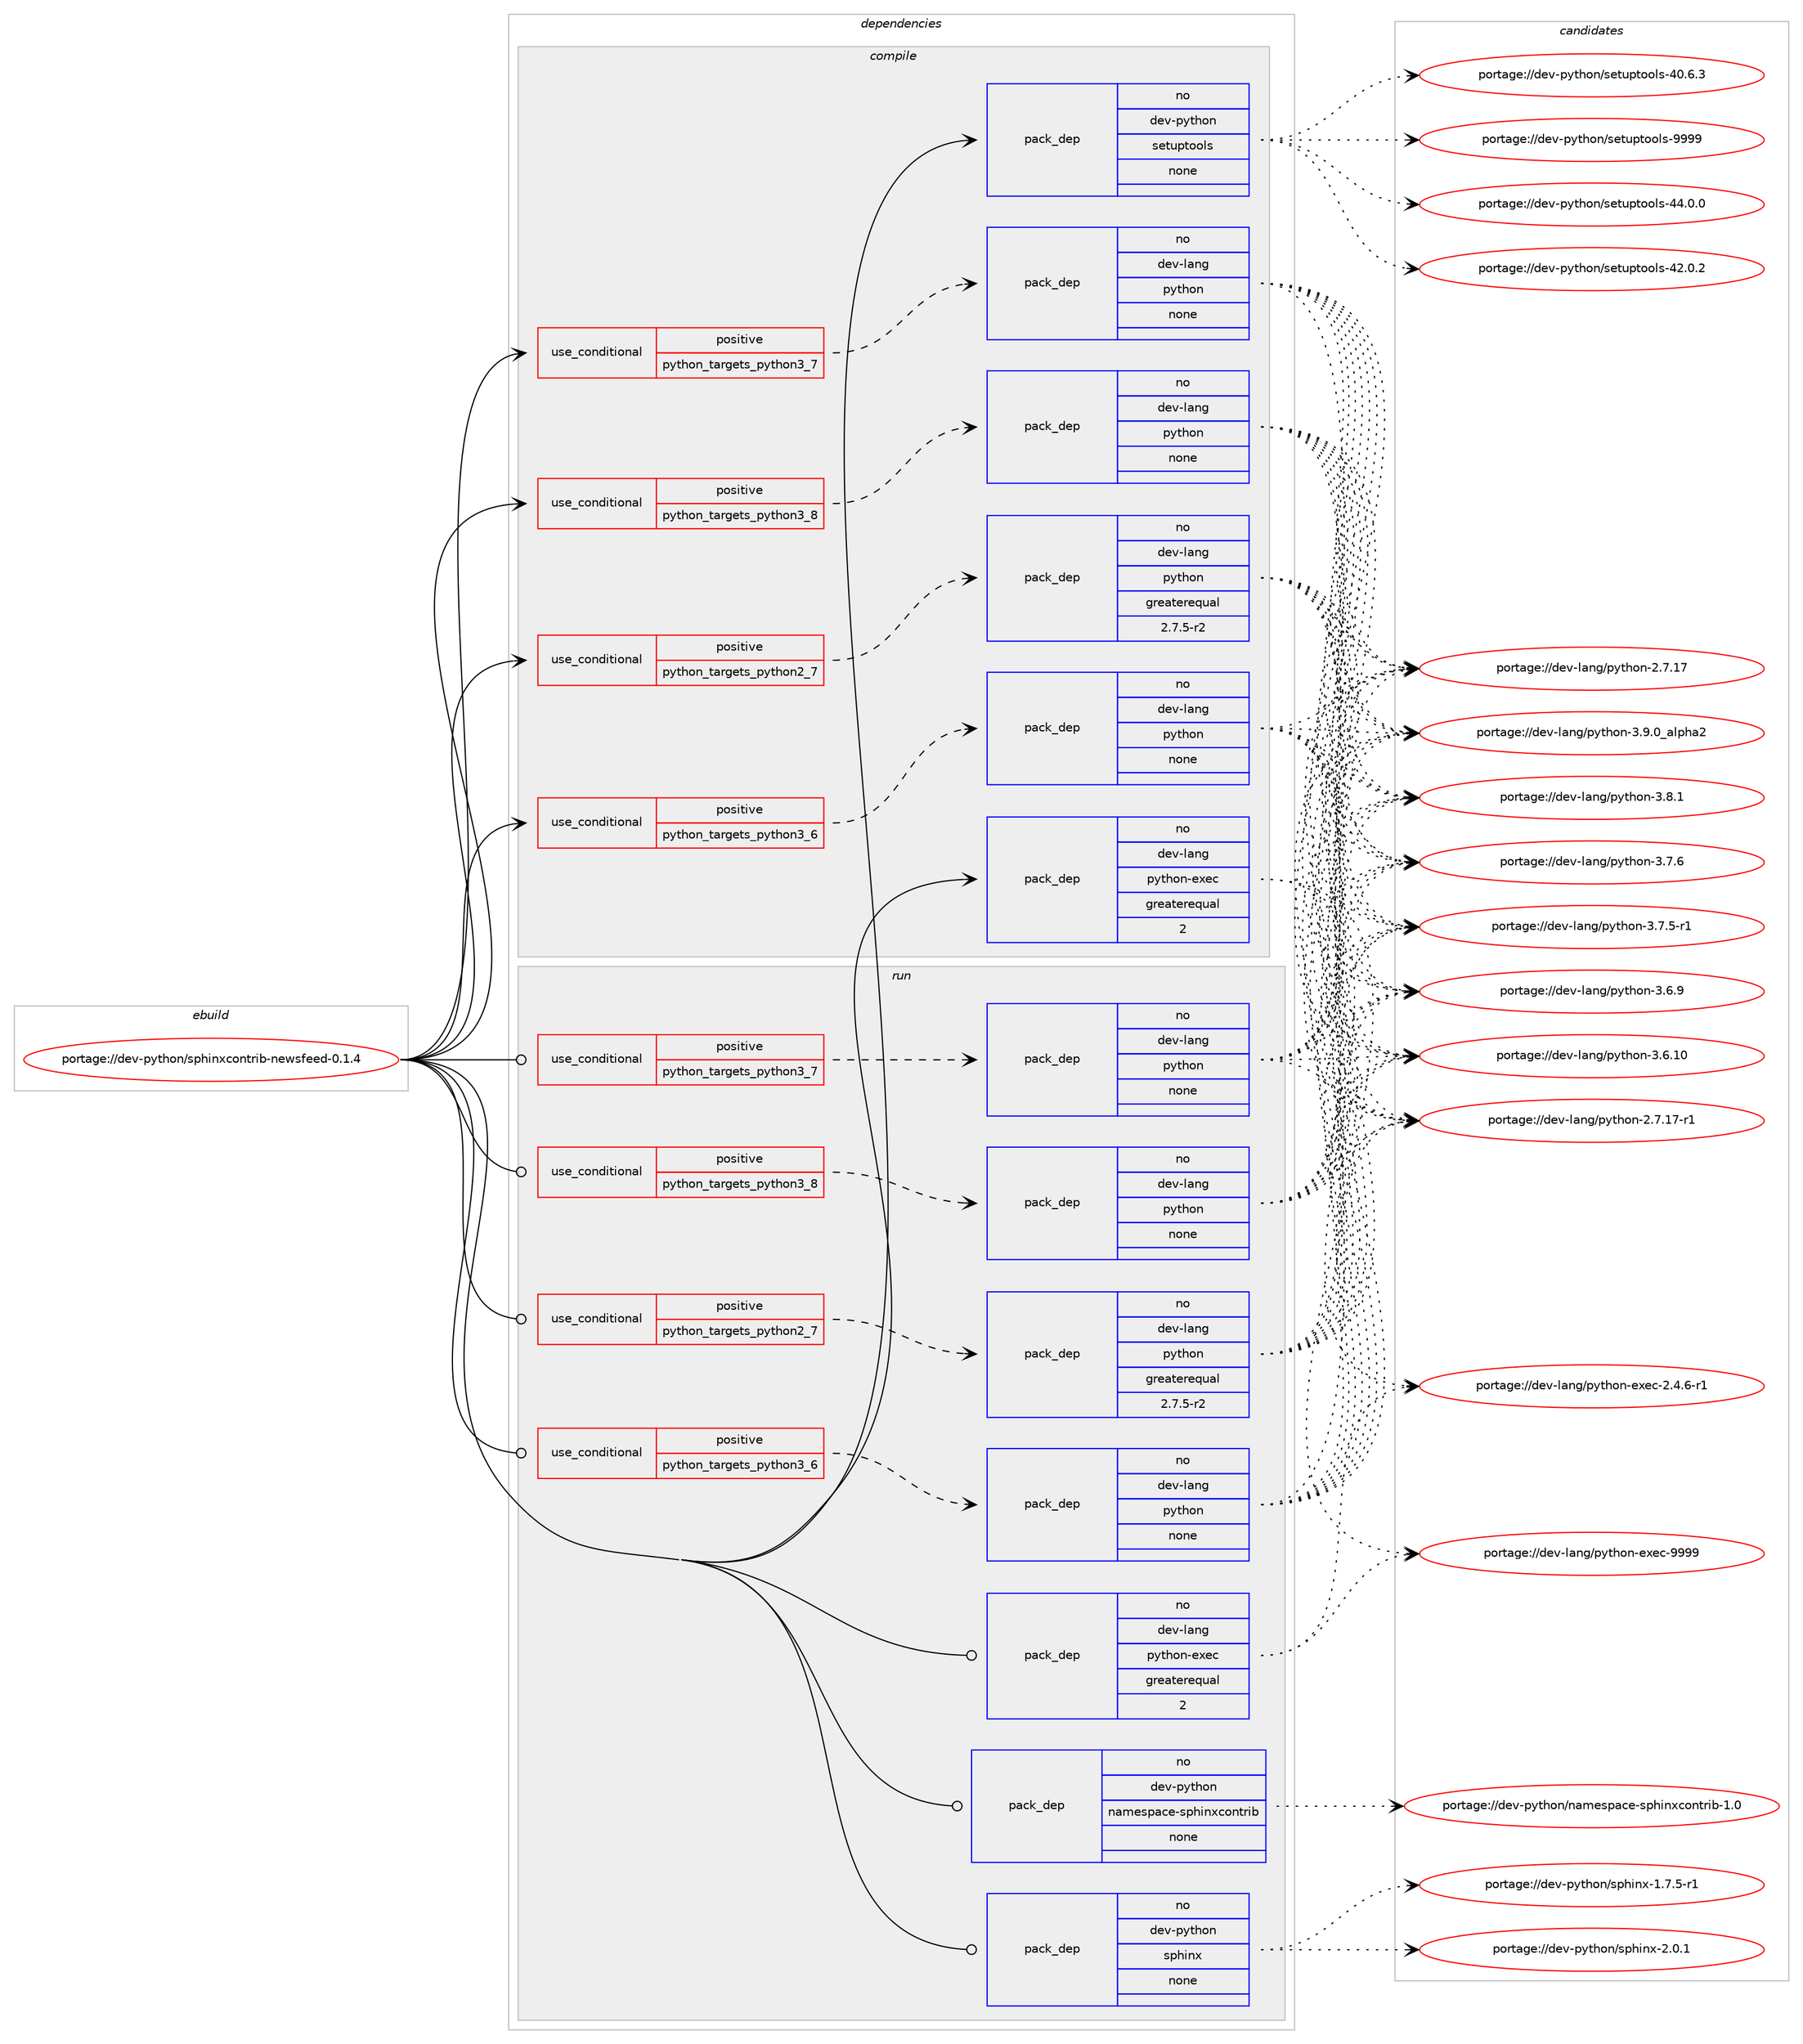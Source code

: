 digraph prolog {

# *************
# Graph options
# *************

newrank=true;
concentrate=true;
compound=true;
graph [rankdir=LR,fontname=Helvetica,fontsize=10,ranksep=1.5];#, ranksep=2.5, nodesep=0.2];
edge  [arrowhead=vee];
node  [fontname=Helvetica,fontsize=10];

# **********
# The ebuild
# **********

subgraph cluster_leftcol {
color=gray;
rank=same;
label=<<i>ebuild</i>>;
id [label="portage://dev-python/sphinxcontrib-newsfeed-0.1.4", color=red, width=4, href="../dev-python/sphinxcontrib-newsfeed-0.1.4.svg"];
}

# ****************
# The dependencies
# ****************

subgraph cluster_midcol {
color=gray;
label=<<i>dependencies</i>>;
subgraph cluster_compile {
fillcolor="#eeeeee";
style=filled;
label=<<i>compile</i>>;
subgraph cond105543 {
dependency424489 [label=<<TABLE BORDER="0" CELLBORDER="1" CELLSPACING="0" CELLPADDING="4"><TR><TD ROWSPAN="3" CELLPADDING="10">use_conditional</TD></TR><TR><TD>positive</TD></TR><TR><TD>python_targets_python2_7</TD></TR></TABLE>>, shape=none, color=red];
subgraph pack314048 {
dependency424490 [label=<<TABLE BORDER="0" CELLBORDER="1" CELLSPACING="0" CELLPADDING="4" WIDTH="220"><TR><TD ROWSPAN="6" CELLPADDING="30">pack_dep</TD></TR><TR><TD WIDTH="110">no</TD></TR><TR><TD>dev-lang</TD></TR><TR><TD>python</TD></TR><TR><TD>greaterequal</TD></TR><TR><TD>2.7.5-r2</TD></TR></TABLE>>, shape=none, color=blue];
}
dependency424489:e -> dependency424490:w [weight=20,style="dashed",arrowhead="vee"];
}
id:e -> dependency424489:w [weight=20,style="solid",arrowhead="vee"];
subgraph cond105544 {
dependency424491 [label=<<TABLE BORDER="0" CELLBORDER="1" CELLSPACING="0" CELLPADDING="4"><TR><TD ROWSPAN="3" CELLPADDING="10">use_conditional</TD></TR><TR><TD>positive</TD></TR><TR><TD>python_targets_python3_6</TD></TR></TABLE>>, shape=none, color=red];
subgraph pack314049 {
dependency424492 [label=<<TABLE BORDER="0" CELLBORDER="1" CELLSPACING="0" CELLPADDING="4" WIDTH="220"><TR><TD ROWSPAN="6" CELLPADDING="30">pack_dep</TD></TR><TR><TD WIDTH="110">no</TD></TR><TR><TD>dev-lang</TD></TR><TR><TD>python</TD></TR><TR><TD>none</TD></TR><TR><TD></TD></TR></TABLE>>, shape=none, color=blue];
}
dependency424491:e -> dependency424492:w [weight=20,style="dashed",arrowhead="vee"];
}
id:e -> dependency424491:w [weight=20,style="solid",arrowhead="vee"];
subgraph cond105545 {
dependency424493 [label=<<TABLE BORDER="0" CELLBORDER="1" CELLSPACING="0" CELLPADDING="4"><TR><TD ROWSPAN="3" CELLPADDING="10">use_conditional</TD></TR><TR><TD>positive</TD></TR><TR><TD>python_targets_python3_7</TD></TR></TABLE>>, shape=none, color=red];
subgraph pack314050 {
dependency424494 [label=<<TABLE BORDER="0" CELLBORDER="1" CELLSPACING="0" CELLPADDING="4" WIDTH="220"><TR><TD ROWSPAN="6" CELLPADDING="30">pack_dep</TD></TR><TR><TD WIDTH="110">no</TD></TR><TR><TD>dev-lang</TD></TR><TR><TD>python</TD></TR><TR><TD>none</TD></TR><TR><TD></TD></TR></TABLE>>, shape=none, color=blue];
}
dependency424493:e -> dependency424494:w [weight=20,style="dashed",arrowhead="vee"];
}
id:e -> dependency424493:w [weight=20,style="solid",arrowhead="vee"];
subgraph cond105546 {
dependency424495 [label=<<TABLE BORDER="0" CELLBORDER="1" CELLSPACING="0" CELLPADDING="4"><TR><TD ROWSPAN="3" CELLPADDING="10">use_conditional</TD></TR><TR><TD>positive</TD></TR><TR><TD>python_targets_python3_8</TD></TR></TABLE>>, shape=none, color=red];
subgraph pack314051 {
dependency424496 [label=<<TABLE BORDER="0" CELLBORDER="1" CELLSPACING="0" CELLPADDING="4" WIDTH="220"><TR><TD ROWSPAN="6" CELLPADDING="30">pack_dep</TD></TR><TR><TD WIDTH="110">no</TD></TR><TR><TD>dev-lang</TD></TR><TR><TD>python</TD></TR><TR><TD>none</TD></TR><TR><TD></TD></TR></TABLE>>, shape=none, color=blue];
}
dependency424495:e -> dependency424496:w [weight=20,style="dashed",arrowhead="vee"];
}
id:e -> dependency424495:w [weight=20,style="solid",arrowhead="vee"];
subgraph pack314052 {
dependency424497 [label=<<TABLE BORDER="0" CELLBORDER="1" CELLSPACING="0" CELLPADDING="4" WIDTH="220"><TR><TD ROWSPAN="6" CELLPADDING="30">pack_dep</TD></TR><TR><TD WIDTH="110">no</TD></TR><TR><TD>dev-lang</TD></TR><TR><TD>python-exec</TD></TR><TR><TD>greaterequal</TD></TR><TR><TD>2</TD></TR></TABLE>>, shape=none, color=blue];
}
id:e -> dependency424497:w [weight=20,style="solid",arrowhead="vee"];
subgraph pack314053 {
dependency424498 [label=<<TABLE BORDER="0" CELLBORDER="1" CELLSPACING="0" CELLPADDING="4" WIDTH="220"><TR><TD ROWSPAN="6" CELLPADDING="30">pack_dep</TD></TR><TR><TD WIDTH="110">no</TD></TR><TR><TD>dev-python</TD></TR><TR><TD>setuptools</TD></TR><TR><TD>none</TD></TR><TR><TD></TD></TR></TABLE>>, shape=none, color=blue];
}
id:e -> dependency424498:w [weight=20,style="solid",arrowhead="vee"];
}
subgraph cluster_compileandrun {
fillcolor="#eeeeee";
style=filled;
label=<<i>compile and run</i>>;
}
subgraph cluster_run {
fillcolor="#eeeeee";
style=filled;
label=<<i>run</i>>;
subgraph cond105547 {
dependency424499 [label=<<TABLE BORDER="0" CELLBORDER="1" CELLSPACING="0" CELLPADDING="4"><TR><TD ROWSPAN="3" CELLPADDING="10">use_conditional</TD></TR><TR><TD>positive</TD></TR><TR><TD>python_targets_python2_7</TD></TR></TABLE>>, shape=none, color=red];
subgraph pack314054 {
dependency424500 [label=<<TABLE BORDER="0" CELLBORDER="1" CELLSPACING="0" CELLPADDING="4" WIDTH="220"><TR><TD ROWSPAN="6" CELLPADDING="30">pack_dep</TD></TR><TR><TD WIDTH="110">no</TD></TR><TR><TD>dev-lang</TD></TR><TR><TD>python</TD></TR><TR><TD>greaterequal</TD></TR><TR><TD>2.7.5-r2</TD></TR></TABLE>>, shape=none, color=blue];
}
dependency424499:e -> dependency424500:w [weight=20,style="dashed",arrowhead="vee"];
}
id:e -> dependency424499:w [weight=20,style="solid",arrowhead="odot"];
subgraph cond105548 {
dependency424501 [label=<<TABLE BORDER="0" CELLBORDER="1" CELLSPACING="0" CELLPADDING="4"><TR><TD ROWSPAN="3" CELLPADDING="10">use_conditional</TD></TR><TR><TD>positive</TD></TR><TR><TD>python_targets_python3_6</TD></TR></TABLE>>, shape=none, color=red];
subgraph pack314055 {
dependency424502 [label=<<TABLE BORDER="0" CELLBORDER="1" CELLSPACING="0" CELLPADDING="4" WIDTH="220"><TR><TD ROWSPAN="6" CELLPADDING="30">pack_dep</TD></TR><TR><TD WIDTH="110">no</TD></TR><TR><TD>dev-lang</TD></TR><TR><TD>python</TD></TR><TR><TD>none</TD></TR><TR><TD></TD></TR></TABLE>>, shape=none, color=blue];
}
dependency424501:e -> dependency424502:w [weight=20,style="dashed",arrowhead="vee"];
}
id:e -> dependency424501:w [weight=20,style="solid",arrowhead="odot"];
subgraph cond105549 {
dependency424503 [label=<<TABLE BORDER="0" CELLBORDER="1" CELLSPACING="0" CELLPADDING="4"><TR><TD ROWSPAN="3" CELLPADDING="10">use_conditional</TD></TR><TR><TD>positive</TD></TR><TR><TD>python_targets_python3_7</TD></TR></TABLE>>, shape=none, color=red];
subgraph pack314056 {
dependency424504 [label=<<TABLE BORDER="0" CELLBORDER="1" CELLSPACING="0" CELLPADDING="4" WIDTH="220"><TR><TD ROWSPAN="6" CELLPADDING="30">pack_dep</TD></TR><TR><TD WIDTH="110">no</TD></TR><TR><TD>dev-lang</TD></TR><TR><TD>python</TD></TR><TR><TD>none</TD></TR><TR><TD></TD></TR></TABLE>>, shape=none, color=blue];
}
dependency424503:e -> dependency424504:w [weight=20,style="dashed",arrowhead="vee"];
}
id:e -> dependency424503:w [weight=20,style="solid",arrowhead="odot"];
subgraph cond105550 {
dependency424505 [label=<<TABLE BORDER="0" CELLBORDER="1" CELLSPACING="0" CELLPADDING="4"><TR><TD ROWSPAN="3" CELLPADDING="10">use_conditional</TD></TR><TR><TD>positive</TD></TR><TR><TD>python_targets_python3_8</TD></TR></TABLE>>, shape=none, color=red];
subgraph pack314057 {
dependency424506 [label=<<TABLE BORDER="0" CELLBORDER="1" CELLSPACING="0" CELLPADDING="4" WIDTH="220"><TR><TD ROWSPAN="6" CELLPADDING="30">pack_dep</TD></TR><TR><TD WIDTH="110">no</TD></TR><TR><TD>dev-lang</TD></TR><TR><TD>python</TD></TR><TR><TD>none</TD></TR><TR><TD></TD></TR></TABLE>>, shape=none, color=blue];
}
dependency424505:e -> dependency424506:w [weight=20,style="dashed",arrowhead="vee"];
}
id:e -> dependency424505:w [weight=20,style="solid",arrowhead="odot"];
subgraph pack314058 {
dependency424507 [label=<<TABLE BORDER="0" CELLBORDER="1" CELLSPACING="0" CELLPADDING="4" WIDTH="220"><TR><TD ROWSPAN="6" CELLPADDING="30">pack_dep</TD></TR><TR><TD WIDTH="110">no</TD></TR><TR><TD>dev-lang</TD></TR><TR><TD>python-exec</TD></TR><TR><TD>greaterequal</TD></TR><TR><TD>2</TD></TR></TABLE>>, shape=none, color=blue];
}
id:e -> dependency424507:w [weight=20,style="solid",arrowhead="odot"];
subgraph pack314059 {
dependency424508 [label=<<TABLE BORDER="0" CELLBORDER="1" CELLSPACING="0" CELLPADDING="4" WIDTH="220"><TR><TD ROWSPAN="6" CELLPADDING="30">pack_dep</TD></TR><TR><TD WIDTH="110">no</TD></TR><TR><TD>dev-python</TD></TR><TR><TD>namespace-sphinxcontrib</TD></TR><TR><TD>none</TD></TR><TR><TD></TD></TR></TABLE>>, shape=none, color=blue];
}
id:e -> dependency424508:w [weight=20,style="solid",arrowhead="odot"];
subgraph pack314060 {
dependency424509 [label=<<TABLE BORDER="0" CELLBORDER="1" CELLSPACING="0" CELLPADDING="4" WIDTH="220"><TR><TD ROWSPAN="6" CELLPADDING="30">pack_dep</TD></TR><TR><TD WIDTH="110">no</TD></TR><TR><TD>dev-python</TD></TR><TR><TD>sphinx</TD></TR><TR><TD>none</TD></TR><TR><TD></TD></TR></TABLE>>, shape=none, color=blue];
}
id:e -> dependency424509:w [weight=20,style="solid",arrowhead="odot"];
}
}

# **************
# The candidates
# **************

subgraph cluster_choices {
rank=same;
color=gray;
label=<<i>candidates</i>>;

subgraph choice314048 {
color=black;
nodesep=1;
choice10010111845108971101034711212111610411111045514657464895971081121049750 [label="portage://dev-lang/python-3.9.0_alpha2", color=red, width=4,href="../dev-lang/python-3.9.0_alpha2.svg"];
choice100101118451089711010347112121116104111110455146564649 [label="portage://dev-lang/python-3.8.1", color=red, width=4,href="../dev-lang/python-3.8.1.svg"];
choice100101118451089711010347112121116104111110455146554654 [label="portage://dev-lang/python-3.7.6", color=red, width=4,href="../dev-lang/python-3.7.6.svg"];
choice1001011184510897110103471121211161041111104551465546534511449 [label="portage://dev-lang/python-3.7.5-r1", color=red, width=4,href="../dev-lang/python-3.7.5-r1.svg"];
choice100101118451089711010347112121116104111110455146544657 [label="portage://dev-lang/python-3.6.9", color=red, width=4,href="../dev-lang/python-3.6.9.svg"];
choice10010111845108971101034711212111610411111045514654464948 [label="portage://dev-lang/python-3.6.10", color=red, width=4,href="../dev-lang/python-3.6.10.svg"];
choice100101118451089711010347112121116104111110455046554649554511449 [label="portage://dev-lang/python-2.7.17-r1", color=red, width=4,href="../dev-lang/python-2.7.17-r1.svg"];
choice10010111845108971101034711212111610411111045504655464955 [label="portage://dev-lang/python-2.7.17", color=red, width=4,href="../dev-lang/python-2.7.17.svg"];
dependency424490:e -> choice10010111845108971101034711212111610411111045514657464895971081121049750:w [style=dotted,weight="100"];
dependency424490:e -> choice100101118451089711010347112121116104111110455146564649:w [style=dotted,weight="100"];
dependency424490:e -> choice100101118451089711010347112121116104111110455146554654:w [style=dotted,weight="100"];
dependency424490:e -> choice1001011184510897110103471121211161041111104551465546534511449:w [style=dotted,weight="100"];
dependency424490:e -> choice100101118451089711010347112121116104111110455146544657:w [style=dotted,weight="100"];
dependency424490:e -> choice10010111845108971101034711212111610411111045514654464948:w [style=dotted,weight="100"];
dependency424490:e -> choice100101118451089711010347112121116104111110455046554649554511449:w [style=dotted,weight="100"];
dependency424490:e -> choice10010111845108971101034711212111610411111045504655464955:w [style=dotted,weight="100"];
}
subgraph choice314049 {
color=black;
nodesep=1;
choice10010111845108971101034711212111610411111045514657464895971081121049750 [label="portage://dev-lang/python-3.9.0_alpha2", color=red, width=4,href="../dev-lang/python-3.9.0_alpha2.svg"];
choice100101118451089711010347112121116104111110455146564649 [label="portage://dev-lang/python-3.8.1", color=red, width=4,href="../dev-lang/python-3.8.1.svg"];
choice100101118451089711010347112121116104111110455146554654 [label="portage://dev-lang/python-3.7.6", color=red, width=4,href="../dev-lang/python-3.7.6.svg"];
choice1001011184510897110103471121211161041111104551465546534511449 [label="portage://dev-lang/python-3.7.5-r1", color=red, width=4,href="../dev-lang/python-3.7.5-r1.svg"];
choice100101118451089711010347112121116104111110455146544657 [label="portage://dev-lang/python-3.6.9", color=red, width=4,href="../dev-lang/python-3.6.9.svg"];
choice10010111845108971101034711212111610411111045514654464948 [label="portage://dev-lang/python-3.6.10", color=red, width=4,href="../dev-lang/python-3.6.10.svg"];
choice100101118451089711010347112121116104111110455046554649554511449 [label="portage://dev-lang/python-2.7.17-r1", color=red, width=4,href="../dev-lang/python-2.7.17-r1.svg"];
choice10010111845108971101034711212111610411111045504655464955 [label="portage://dev-lang/python-2.7.17", color=red, width=4,href="../dev-lang/python-2.7.17.svg"];
dependency424492:e -> choice10010111845108971101034711212111610411111045514657464895971081121049750:w [style=dotted,weight="100"];
dependency424492:e -> choice100101118451089711010347112121116104111110455146564649:w [style=dotted,weight="100"];
dependency424492:e -> choice100101118451089711010347112121116104111110455146554654:w [style=dotted,weight="100"];
dependency424492:e -> choice1001011184510897110103471121211161041111104551465546534511449:w [style=dotted,weight="100"];
dependency424492:e -> choice100101118451089711010347112121116104111110455146544657:w [style=dotted,weight="100"];
dependency424492:e -> choice10010111845108971101034711212111610411111045514654464948:w [style=dotted,weight="100"];
dependency424492:e -> choice100101118451089711010347112121116104111110455046554649554511449:w [style=dotted,weight="100"];
dependency424492:e -> choice10010111845108971101034711212111610411111045504655464955:w [style=dotted,weight="100"];
}
subgraph choice314050 {
color=black;
nodesep=1;
choice10010111845108971101034711212111610411111045514657464895971081121049750 [label="portage://dev-lang/python-3.9.0_alpha2", color=red, width=4,href="../dev-lang/python-3.9.0_alpha2.svg"];
choice100101118451089711010347112121116104111110455146564649 [label="portage://dev-lang/python-3.8.1", color=red, width=4,href="../dev-lang/python-3.8.1.svg"];
choice100101118451089711010347112121116104111110455146554654 [label="portage://dev-lang/python-3.7.6", color=red, width=4,href="../dev-lang/python-3.7.6.svg"];
choice1001011184510897110103471121211161041111104551465546534511449 [label="portage://dev-lang/python-3.7.5-r1", color=red, width=4,href="../dev-lang/python-3.7.5-r1.svg"];
choice100101118451089711010347112121116104111110455146544657 [label="portage://dev-lang/python-3.6.9", color=red, width=4,href="../dev-lang/python-3.6.9.svg"];
choice10010111845108971101034711212111610411111045514654464948 [label="portage://dev-lang/python-3.6.10", color=red, width=4,href="../dev-lang/python-3.6.10.svg"];
choice100101118451089711010347112121116104111110455046554649554511449 [label="portage://dev-lang/python-2.7.17-r1", color=red, width=4,href="../dev-lang/python-2.7.17-r1.svg"];
choice10010111845108971101034711212111610411111045504655464955 [label="portage://dev-lang/python-2.7.17", color=red, width=4,href="../dev-lang/python-2.7.17.svg"];
dependency424494:e -> choice10010111845108971101034711212111610411111045514657464895971081121049750:w [style=dotted,weight="100"];
dependency424494:e -> choice100101118451089711010347112121116104111110455146564649:w [style=dotted,weight="100"];
dependency424494:e -> choice100101118451089711010347112121116104111110455146554654:w [style=dotted,weight="100"];
dependency424494:e -> choice1001011184510897110103471121211161041111104551465546534511449:w [style=dotted,weight="100"];
dependency424494:e -> choice100101118451089711010347112121116104111110455146544657:w [style=dotted,weight="100"];
dependency424494:e -> choice10010111845108971101034711212111610411111045514654464948:w [style=dotted,weight="100"];
dependency424494:e -> choice100101118451089711010347112121116104111110455046554649554511449:w [style=dotted,weight="100"];
dependency424494:e -> choice10010111845108971101034711212111610411111045504655464955:w [style=dotted,weight="100"];
}
subgraph choice314051 {
color=black;
nodesep=1;
choice10010111845108971101034711212111610411111045514657464895971081121049750 [label="portage://dev-lang/python-3.9.0_alpha2", color=red, width=4,href="../dev-lang/python-3.9.0_alpha2.svg"];
choice100101118451089711010347112121116104111110455146564649 [label="portage://dev-lang/python-3.8.1", color=red, width=4,href="../dev-lang/python-3.8.1.svg"];
choice100101118451089711010347112121116104111110455146554654 [label="portage://dev-lang/python-3.7.6", color=red, width=4,href="../dev-lang/python-3.7.6.svg"];
choice1001011184510897110103471121211161041111104551465546534511449 [label="portage://dev-lang/python-3.7.5-r1", color=red, width=4,href="../dev-lang/python-3.7.5-r1.svg"];
choice100101118451089711010347112121116104111110455146544657 [label="portage://dev-lang/python-3.6.9", color=red, width=4,href="../dev-lang/python-3.6.9.svg"];
choice10010111845108971101034711212111610411111045514654464948 [label="portage://dev-lang/python-3.6.10", color=red, width=4,href="../dev-lang/python-3.6.10.svg"];
choice100101118451089711010347112121116104111110455046554649554511449 [label="portage://dev-lang/python-2.7.17-r1", color=red, width=4,href="../dev-lang/python-2.7.17-r1.svg"];
choice10010111845108971101034711212111610411111045504655464955 [label="portage://dev-lang/python-2.7.17", color=red, width=4,href="../dev-lang/python-2.7.17.svg"];
dependency424496:e -> choice10010111845108971101034711212111610411111045514657464895971081121049750:w [style=dotted,weight="100"];
dependency424496:e -> choice100101118451089711010347112121116104111110455146564649:w [style=dotted,weight="100"];
dependency424496:e -> choice100101118451089711010347112121116104111110455146554654:w [style=dotted,weight="100"];
dependency424496:e -> choice1001011184510897110103471121211161041111104551465546534511449:w [style=dotted,weight="100"];
dependency424496:e -> choice100101118451089711010347112121116104111110455146544657:w [style=dotted,weight="100"];
dependency424496:e -> choice10010111845108971101034711212111610411111045514654464948:w [style=dotted,weight="100"];
dependency424496:e -> choice100101118451089711010347112121116104111110455046554649554511449:w [style=dotted,weight="100"];
dependency424496:e -> choice10010111845108971101034711212111610411111045504655464955:w [style=dotted,weight="100"];
}
subgraph choice314052 {
color=black;
nodesep=1;
choice10010111845108971101034711212111610411111045101120101994557575757 [label="portage://dev-lang/python-exec-9999", color=red, width=4,href="../dev-lang/python-exec-9999.svg"];
choice10010111845108971101034711212111610411111045101120101994550465246544511449 [label="portage://dev-lang/python-exec-2.4.6-r1", color=red, width=4,href="../dev-lang/python-exec-2.4.6-r1.svg"];
dependency424497:e -> choice10010111845108971101034711212111610411111045101120101994557575757:w [style=dotted,weight="100"];
dependency424497:e -> choice10010111845108971101034711212111610411111045101120101994550465246544511449:w [style=dotted,weight="100"];
}
subgraph choice314053 {
color=black;
nodesep=1;
choice10010111845112121116104111110471151011161171121161111111081154557575757 [label="portage://dev-python/setuptools-9999", color=red, width=4,href="../dev-python/setuptools-9999.svg"];
choice100101118451121211161041111104711510111611711211611111110811545525246484648 [label="portage://dev-python/setuptools-44.0.0", color=red, width=4,href="../dev-python/setuptools-44.0.0.svg"];
choice100101118451121211161041111104711510111611711211611111110811545525046484650 [label="portage://dev-python/setuptools-42.0.2", color=red, width=4,href="../dev-python/setuptools-42.0.2.svg"];
choice100101118451121211161041111104711510111611711211611111110811545524846544651 [label="portage://dev-python/setuptools-40.6.3", color=red, width=4,href="../dev-python/setuptools-40.6.3.svg"];
dependency424498:e -> choice10010111845112121116104111110471151011161171121161111111081154557575757:w [style=dotted,weight="100"];
dependency424498:e -> choice100101118451121211161041111104711510111611711211611111110811545525246484648:w [style=dotted,weight="100"];
dependency424498:e -> choice100101118451121211161041111104711510111611711211611111110811545525046484650:w [style=dotted,weight="100"];
dependency424498:e -> choice100101118451121211161041111104711510111611711211611111110811545524846544651:w [style=dotted,weight="100"];
}
subgraph choice314054 {
color=black;
nodesep=1;
choice10010111845108971101034711212111610411111045514657464895971081121049750 [label="portage://dev-lang/python-3.9.0_alpha2", color=red, width=4,href="../dev-lang/python-3.9.0_alpha2.svg"];
choice100101118451089711010347112121116104111110455146564649 [label="portage://dev-lang/python-3.8.1", color=red, width=4,href="../dev-lang/python-3.8.1.svg"];
choice100101118451089711010347112121116104111110455146554654 [label="portage://dev-lang/python-3.7.6", color=red, width=4,href="../dev-lang/python-3.7.6.svg"];
choice1001011184510897110103471121211161041111104551465546534511449 [label="portage://dev-lang/python-3.7.5-r1", color=red, width=4,href="../dev-lang/python-3.7.5-r1.svg"];
choice100101118451089711010347112121116104111110455146544657 [label="portage://dev-lang/python-3.6.9", color=red, width=4,href="../dev-lang/python-3.6.9.svg"];
choice10010111845108971101034711212111610411111045514654464948 [label="portage://dev-lang/python-3.6.10", color=red, width=4,href="../dev-lang/python-3.6.10.svg"];
choice100101118451089711010347112121116104111110455046554649554511449 [label="portage://dev-lang/python-2.7.17-r1", color=red, width=4,href="../dev-lang/python-2.7.17-r1.svg"];
choice10010111845108971101034711212111610411111045504655464955 [label="portage://dev-lang/python-2.7.17", color=red, width=4,href="../dev-lang/python-2.7.17.svg"];
dependency424500:e -> choice10010111845108971101034711212111610411111045514657464895971081121049750:w [style=dotted,weight="100"];
dependency424500:e -> choice100101118451089711010347112121116104111110455146564649:w [style=dotted,weight="100"];
dependency424500:e -> choice100101118451089711010347112121116104111110455146554654:w [style=dotted,weight="100"];
dependency424500:e -> choice1001011184510897110103471121211161041111104551465546534511449:w [style=dotted,weight="100"];
dependency424500:e -> choice100101118451089711010347112121116104111110455146544657:w [style=dotted,weight="100"];
dependency424500:e -> choice10010111845108971101034711212111610411111045514654464948:w [style=dotted,weight="100"];
dependency424500:e -> choice100101118451089711010347112121116104111110455046554649554511449:w [style=dotted,weight="100"];
dependency424500:e -> choice10010111845108971101034711212111610411111045504655464955:w [style=dotted,weight="100"];
}
subgraph choice314055 {
color=black;
nodesep=1;
choice10010111845108971101034711212111610411111045514657464895971081121049750 [label="portage://dev-lang/python-3.9.0_alpha2", color=red, width=4,href="../dev-lang/python-3.9.0_alpha2.svg"];
choice100101118451089711010347112121116104111110455146564649 [label="portage://dev-lang/python-3.8.1", color=red, width=4,href="../dev-lang/python-3.8.1.svg"];
choice100101118451089711010347112121116104111110455146554654 [label="portage://dev-lang/python-3.7.6", color=red, width=4,href="../dev-lang/python-3.7.6.svg"];
choice1001011184510897110103471121211161041111104551465546534511449 [label="portage://dev-lang/python-3.7.5-r1", color=red, width=4,href="../dev-lang/python-3.7.5-r1.svg"];
choice100101118451089711010347112121116104111110455146544657 [label="portage://dev-lang/python-3.6.9", color=red, width=4,href="../dev-lang/python-3.6.9.svg"];
choice10010111845108971101034711212111610411111045514654464948 [label="portage://dev-lang/python-3.6.10", color=red, width=4,href="../dev-lang/python-3.6.10.svg"];
choice100101118451089711010347112121116104111110455046554649554511449 [label="portage://dev-lang/python-2.7.17-r1", color=red, width=4,href="../dev-lang/python-2.7.17-r1.svg"];
choice10010111845108971101034711212111610411111045504655464955 [label="portage://dev-lang/python-2.7.17", color=red, width=4,href="../dev-lang/python-2.7.17.svg"];
dependency424502:e -> choice10010111845108971101034711212111610411111045514657464895971081121049750:w [style=dotted,weight="100"];
dependency424502:e -> choice100101118451089711010347112121116104111110455146564649:w [style=dotted,weight="100"];
dependency424502:e -> choice100101118451089711010347112121116104111110455146554654:w [style=dotted,weight="100"];
dependency424502:e -> choice1001011184510897110103471121211161041111104551465546534511449:w [style=dotted,weight="100"];
dependency424502:e -> choice100101118451089711010347112121116104111110455146544657:w [style=dotted,weight="100"];
dependency424502:e -> choice10010111845108971101034711212111610411111045514654464948:w [style=dotted,weight="100"];
dependency424502:e -> choice100101118451089711010347112121116104111110455046554649554511449:w [style=dotted,weight="100"];
dependency424502:e -> choice10010111845108971101034711212111610411111045504655464955:w [style=dotted,weight="100"];
}
subgraph choice314056 {
color=black;
nodesep=1;
choice10010111845108971101034711212111610411111045514657464895971081121049750 [label="portage://dev-lang/python-3.9.0_alpha2", color=red, width=4,href="../dev-lang/python-3.9.0_alpha2.svg"];
choice100101118451089711010347112121116104111110455146564649 [label="portage://dev-lang/python-3.8.1", color=red, width=4,href="../dev-lang/python-3.8.1.svg"];
choice100101118451089711010347112121116104111110455146554654 [label="portage://dev-lang/python-3.7.6", color=red, width=4,href="../dev-lang/python-3.7.6.svg"];
choice1001011184510897110103471121211161041111104551465546534511449 [label="portage://dev-lang/python-3.7.5-r1", color=red, width=4,href="../dev-lang/python-3.7.5-r1.svg"];
choice100101118451089711010347112121116104111110455146544657 [label="portage://dev-lang/python-3.6.9", color=red, width=4,href="../dev-lang/python-3.6.9.svg"];
choice10010111845108971101034711212111610411111045514654464948 [label="portage://dev-lang/python-3.6.10", color=red, width=4,href="../dev-lang/python-3.6.10.svg"];
choice100101118451089711010347112121116104111110455046554649554511449 [label="portage://dev-lang/python-2.7.17-r1", color=red, width=4,href="../dev-lang/python-2.7.17-r1.svg"];
choice10010111845108971101034711212111610411111045504655464955 [label="portage://dev-lang/python-2.7.17", color=red, width=4,href="../dev-lang/python-2.7.17.svg"];
dependency424504:e -> choice10010111845108971101034711212111610411111045514657464895971081121049750:w [style=dotted,weight="100"];
dependency424504:e -> choice100101118451089711010347112121116104111110455146564649:w [style=dotted,weight="100"];
dependency424504:e -> choice100101118451089711010347112121116104111110455146554654:w [style=dotted,weight="100"];
dependency424504:e -> choice1001011184510897110103471121211161041111104551465546534511449:w [style=dotted,weight="100"];
dependency424504:e -> choice100101118451089711010347112121116104111110455146544657:w [style=dotted,weight="100"];
dependency424504:e -> choice10010111845108971101034711212111610411111045514654464948:w [style=dotted,weight="100"];
dependency424504:e -> choice100101118451089711010347112121116104111110455046554649554511449:w [style=dotted,weight="100"];
dependency424504:e -> choice10010111845108971101034711212111610411111045504655464955:w [style=dotted,weight="100"];
}
subgraph choice314057 {
color=black;
nodesep=1;
choice10010111845108971101034711212111610411111045514657464895971081121049750 [label="portage://dev-lang/python-3.9.0_alpha2", color=red, width=4,href="../dev-lang/python-3.9.0_alpha2.svg"];
choice100101118451089711010347112121116104111110455146564649 [label="portage://dev-lang/python-3.8.1", color=red, width=4,href="../dev-lang/python-3.8.1.svg"];
choice100101118451089711010347112121116104111110455146554654 [label="portage://dev-lang/python-3.7.6", color=red, width=4,href="../dev-lang/python-3.7.6.svg"];
choice1001011184510897110103471121211161041111104551465546534511449 [label="portage://dev-lang/python-3.7.5-r1", color=red, width=4,href="../dev-lang/python-3.7.5-r1.svg"];
choice100101118451089711010347112121116104111110455146544657 [label="portage://dev-lang/python-3.6.9", color=red, width=4,href="../dev-lang/python-3.6.9.svg"];
choice10010111845108971101034711212111610411111045514654464948 [label="portage://dev-lang/python-3.6.10", color=red, width=4,href="../dev-lang/python-3.6.10.svg"];
choice100101118451089711010347112121116104111110455046554649554511449 [label="portage://dev-lang/python-2.7.17-r1", color=red, width=4,href="../dev-lang/python-2.7.17-r1.svg"];
choice10010111845108971101034711212111610411111045504655464955 [label="portage://dev-lang/python-2.7.17", color=red, width=4,href="../dev-lang/python-2.7.17.svg"];
dependency424506:e -> choice10010111845108971101034711212111610411111045514657464895971081121049750:w [style=dotted,weight="100"];
dependency424506:e -> choice100101118451089711010347112121116104111110455146564649:w [style=dotted,weight="100"];
dependency424506:e -> choice100101118451089711010347112121116104111110455146554654:w [style=dotted,weight="100"];
dependency424506:e -> choice1001011184510897110103471121211161041111104551465546534511449:w [style=dotted,weight="100"];
dependency424506:e -> choice100101118451089711010347112121116104111110455146544657:w [style=dotted,weight="100"];
dependency424506:e -> choice10010111845108971101034711212111610411111045514654464948:w [style=dotted,weight="100"];
dependency424506:e -> choice100101118451089711010347112121116104111110455046554649554511449:w [style=dotted,weight="100"];
dependency424506:e -> choice10010111845108971101034711212111610411111045504655464955:w [style=dotted,weight="100"];
}
subgraph choice314058 {
color=black;
nodesep=1;
choice10010111845108971101034711212111610411111045101120101994557575757 [label="portage://dev-lang/python-exec-9999", color=red, width=4,href="../dev-lang/python-exec-9999.svg"];
choice10010111845108971101034711212111610411111045101120101994550465246544511449 [label="portage://dev-lang/python-exec-2.4.6-r1", color=red, width=4,href="../dev-lang/python-exec-2.4.6-r1.svg"];
dependency424507:e -> choice10010111845108971101034711212111610411111045101120101994557575757:w [style=dotted,weight="100"];
dependency424507:e -> choice10010111845108971101034711212111610411111045101120101994550465246544511449:w [style=dotted,weight="100"];
}
subgraph choice314059 {
color=black;
nodesep=1;
choice100101118451121211161041111104711097109101115112979910145115112104105110120991111101161141059845494648 [label="portage://dev-python/namespace-sphinxcontrib-1.0", color=red, width=4,href="../dev-python/namespace-sphinxcontrib-1.0.svg"];
dependency424508:e -> choice100101118451121211161041111104711097109101115112979910145115112104105110120991111101161141059845494648:w [style=dotted,weight="100"];
}
subgraph choice314060 {
color=black;
nodesep=1;
choice1001011184511212111610411111047115112104105110120455046484649 [label="portage://dev-python/sphinx-2.0.1", color=red, width=4,href="../dev-python/sphinx-2.0.1.svg"];
choice10010111845112121116104111110471151121041051101204549465546534511449 [label="portage://dev-python/sphinx-1.7.5-r1", color=red, width=4,href="../dev-python/sphinx-1.7.5-r1.svg"];
dependency424509:e -> choice1001011184511212111610411111047115112104105110120455046484649:w [style=dotted,weight="100"];
dependency424509:e -> choice10010111845112121116104111110471151121041051101204549465546534511449:w [style=dotted,weight="100"];
}
}

}
